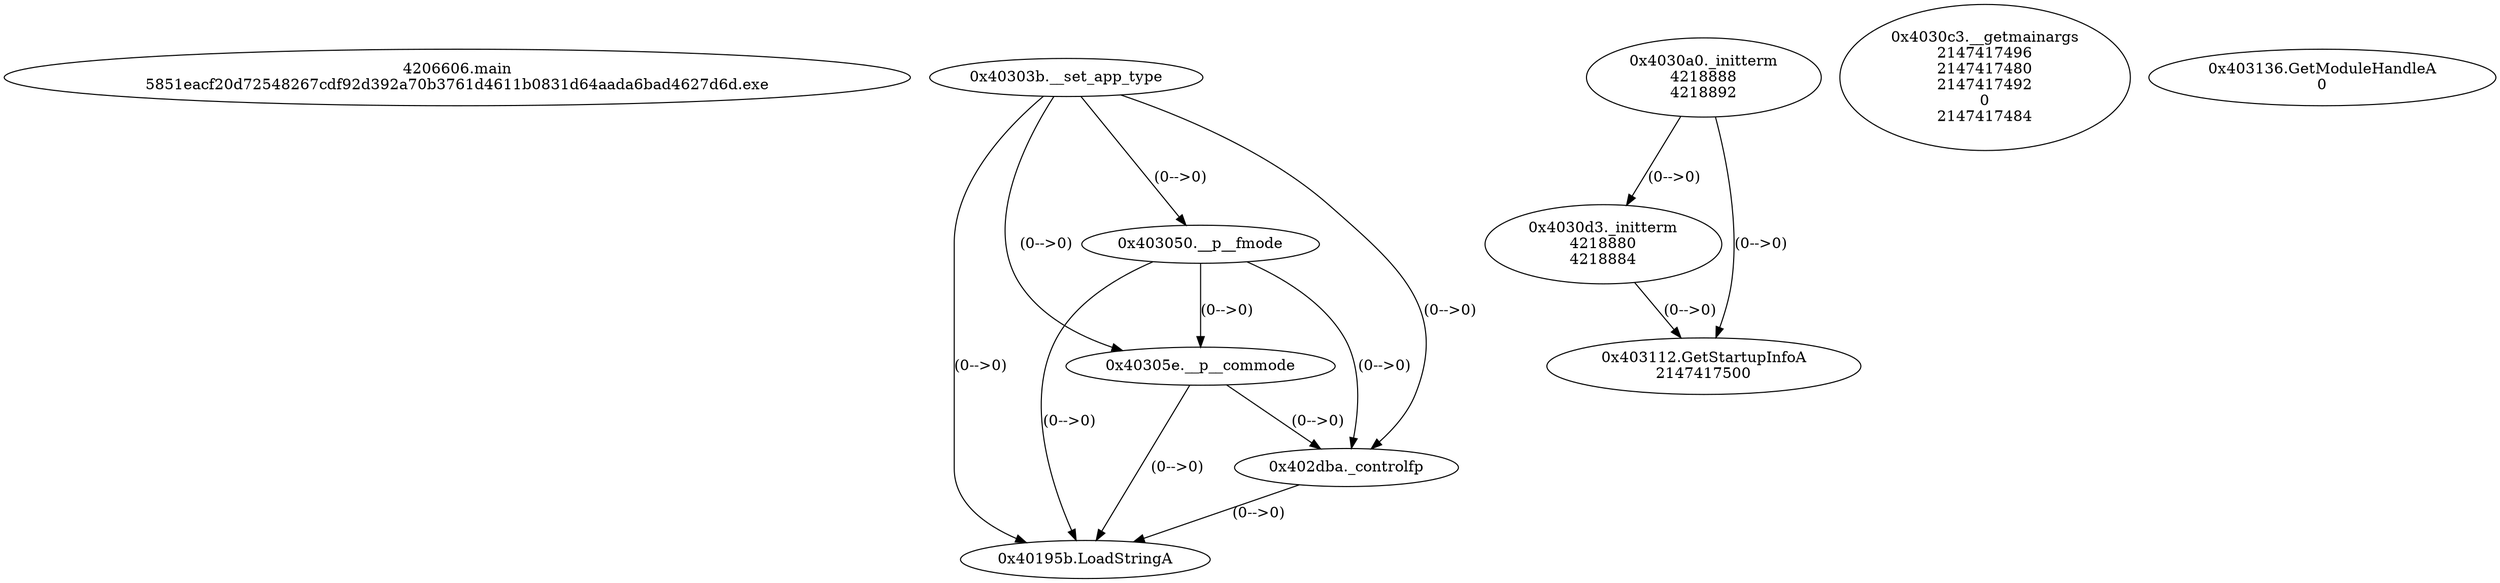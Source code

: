 // Global SCDG with merge call
digraph {
	0 [label="4206606.main
5851eacf20d72548267cdf92d392a70b3761d4611b0831d64aada6bad4627d6d.exe"]
	1 [label="0x40303b.__set_app_type
"]
	2 [label="0x403050.__p__fmode
"]
	1 -> 2 [label="(0-->0)"]
	3 [label="0x40305e.__p__commode
"]
	1 -> 3 [label="(0-->0)"]
	2 -> 3 [label="(0-->0)"]
	4 [label="0x402dba._controlfp
"]
	1 -> 4 [label="(0-->0)"]
	2 -> 4 [label="(0-->0)"]
	3 -> 4 [label="(0-->0)"]
	5 [label="0x4030a0._initterm
4218888
4218892"]
	6 [label="0x4030c3.__getmainargs
2147417496
2147417480
2147417492
0
2147417484"]
	7 [label="0x4030d3._initterm
4218880
4218884"]
	5 -> 7 [label="(0-->0)"]
	8 [label="0x403112.GetStartupInfoA
2147417500"]
	5 -> 8 [label="(0-->0)"]
	7 -> 8 [label="(0-->0)"]
	9 [label="0x403136.GetModuleHandleA
0"]
	10 [label="0x40195b.LoadStringA
"]
	1 -> 10 [label="(0-->0)"]
	2 -> 10 [label="(0-->0)"]
	3 -> 10 [label="(0-->0)"]
	4 -> 10 [label="(0-->0)"]
}

